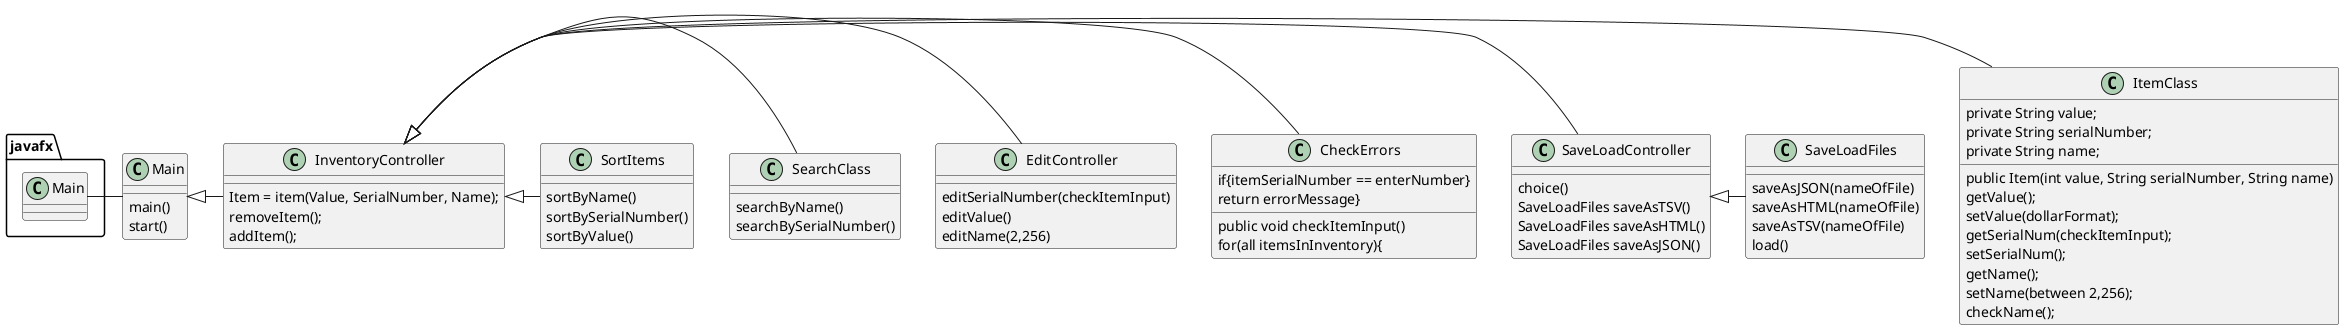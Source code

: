 @startuml
'https://plantuml.com/sequence-diagram
class Main{
    main()
    start()
}
class InventoryController{
Item = item(Value, SerialNumber, Name);
removeItem();
addItem();
}
class EditController{
editSerialNumber(checkItemInput)
editValue()
editName(2,256)
}
class ItemClass{
private String value;
private String serialNumber;
private String name;
public Item(int value, String serialNumber, String name)
getValue();
setValue(dollarFormat);
getSerialNum(checkItemInput);
setSerialNum();
getName();
setName(between 2,256);
checkName();
}
class SearchClass{
searchByName()
searchBySerialNumber()
}
class SaveLoadController{
 choice()
 SaveLoadFiles saveAsTSV()
 SaveLoadFiles saveAsHTML()
 SaveLoadFiles saveAsJSON()
}
class CheckErrors{
public void checkItemInput()
for(all itemsInInventory){
if{itemSerialNumber == enterNumber}
return errorMessage}
}
class SortItems{
sortByName()
sortBySerialNumber()
sortByValue()
}
class SaveLoadFiles{
saveAsJSON(nameOfFile)
saveAsHTML(nameOfFile)
saveAsTSV(nameOfFile)
load()
}
javafx.Main - Main
Main <|- InventoryController
InventoryController <|- ItemClass
InventoryController <|- SaveLoadController
InventoryController <|- CheckErrors
InventoryController <|- EditController
SaveLoadController <|- SaveLoadFiles
InventoryController <|- SearchClass
InventoryController <|- SortItems
@enduml